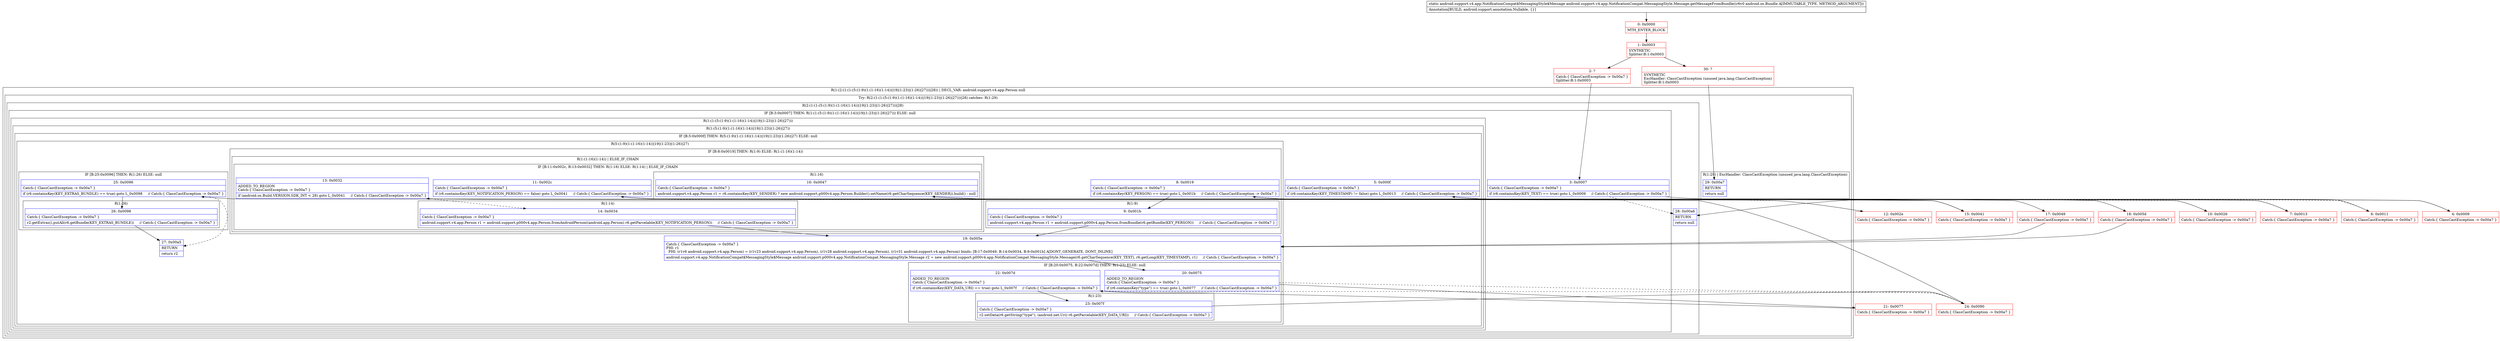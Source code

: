 digraph "CFG forandroid.support.v4.app.NotificationCompat.MessagingStyle.Message.getMessageFromBundle(Landroid\/os\/Bundle;)Landroid\/support\/v4\/app\/NotificationCompat$MessagingStyle$Message;" {
subgraph cluster_Region_1079211829 {
label = "R(1:(2:(1:(1:(5:(1:9)(1:(1:16)(1:14))|19|(1:23)|(1:26)|27)))|28)) | DECL_VAR: android.support.v4.app.Person null\l";
node [shape=record,color=blue];
subgraph cluster_TryCatchRegion_949553846 {
label = "Try: R(2:(1:(1:(5:(1:9)(1:(1:16)(1:14))|19|(1:23)|(1:26)|27)))|28) catches: R(1:29)";
node [shape=record,color=blue];
subgraph cluster_Region_1466359844 {
label = "R(2:(1:(1:(5:(1:9)(1:(1:16)(1:14))|19|(1:23)|(1:26)|27)))|28)";
node [shape=record,color=blue];
subgraph cluster_IfRegion_56287041 {
label = "IF [B:3:0x0007] THEN: R(1:(1:(5:(1:9)(1:(1:16)(1:14))|19|(1:23)|(1:26)|27))) ELSE: null";
node [shape=record,color=blue];
Node_3 [shape=record,label="{3\:\ 0x0007|Catch:\{ ClassCastException \-\> 0x00a7 \}\l|if (r6.containsKey(KEY_TEXT) == true) goto L_0x0009     \/\/ Catch:\{ ClassCastException \-\> 0x00a7 \}\l}"];
subgraph cluster_Region_1483467456 {
label = "R(1:(1:(5:(1:9)(1:(1:16)(1:14))|19|(1:23)|(1:26)|27)))";
node [shape=record,color=blue];
subgraph cluster_Region_685213633 {
label = "R(1:(5:(1:9)(1:(1:16)(1:14))|19|(1:23)|(1:26)|27))";
node [shape=record,color=blue];
subgraph cluster_IfRegion_1221604671 {
label = "IF [B:5:0x000f] THEN: R(5:(1:9)(1:(1:16)(1:14))|19|(1:23)|(1:26)|27) ELSE: null";
node [shape=record,color=blue];
Node_5 [shape=record,label="{5\:\ 0x000f|Catch:\{ ClassCastException \-\> 0x00a7 \}\l|if (r6.containsKey(KEY_TIMESTAMP) != false) goto L_0x0013     \/\/ Catch:\{ ClassCastException \-\> 0x00a7 \}\l}"];
subgraph cluster_Region_56914225 {
label = "R(5:(1:9)(1:(1:16)(1:14))|19|(1:23)|(1:26)|27)";
node [shape=record,color=blue];
subgraph cluster_IfRegion_497376179 {
label = "IF [B:8:0x0019] THEN: R(1:9) ELSE: R(1:(1:16)(1:14))";
node [shape=record,color=blue];
Node_8 [shape=record,label="{8\:\ 0x0019|Catch:\{ ClassCastException \-\> 0x00a7 \}\l|if (r6.containsKey(KEY_PERSON) == true) goto L_0x001b     \/\/ Catch:\{ ClassCastException \-\> 0x00a7 \}\l}"];
subgraph cluster_Region_1012100530 {
label = "R(1:9)";
node [shape=record,color=blue];
Node_9 [shape=record,label="{9\:\ 0x001b|Catch:\{ ClassCastException \-\> 0x00a7 \}\l|android.support.v4.app.Person r1 = android.support.p000v4.app.Person.fromBundle(r6.getBundle(KEY_PERSON))     \/\/ Catch:\{ ClassCastException \-\> 0x00a7 \}\l}"];
}
subgraph cluster_Region_438275885 {
label = "R(1:(1:16)(1:14)) | ELSE_IF_CHAIN\l";
node [shape=record,color=blue];
subgraph cluster_IfRegion_249756192 {
label = "IF [B:11:0x002c, B:13:0x0032] THEN: R(1:16) ELSE: R(1:14) | ELSE_IF_CHAIN\l";
node [shape=record,color=blue];
Node_11 [shape=record,label="{11\:\ 0x002c|Catch:\{ ClassCastException \-\> 0x00a7 \}\l|if (r6.containsKey(KEY_NOTIFICATION_PERSON) == false) goto L_0x0041     \/\/ Catch:\{ ClassCastException \-\> 0x00a7 \}\l}"];
Node_13 [shape=record,label="{13\:\ 0x0032|ADDED_TO_REGION\lCatch:\{ ClassCastException \-\> 0x00a7 \}\l|if (android.os.Build.VERSION.SDK_INT \< 28) goto L_0x0041     \/\/ Catch:\{ ClassCastException \-\> 0x00a7 \}\l}"];
subgraph cluster_Region_580396651 {
label = "R(1:16)";
node [shape=record,color=blue];
Node_16 [shape=record,label="{16\:\ 0x0047|Catch:\{ ClassCastException \-\> 0x00a7 \}\l|android.support.v4.app.Person r1 = r6.containsKey(KEY_SENDER) ? new android.support.p000v4.app.Person.Builder().setName(r6.getCharSequence(KEY_SENDER)).build() : null\l}"];
}
subgraph cluster_Region_820795445 {
label = "R(1:14)";
node [shape=record,color=blue];
Node_14 [shape=record,label="{14\:\ 0x0034|Catch:\{ ClassCastException \-\> 0x00a7 \}\l|android.support.v4.app.Person r1 = android.support.p000v4.app.Person.fromAndroidPerson((android.app.Person) r6.getParcelable(KEY_NOTIFICATION_PERSON))     \/\/ Catch:\{ ClassCastException \-\> 0x00a7 \}\l}"];
}
}
}
}
Node_19 [shape=record,label="{19\:\ 0x005e|Catch:\{ ClassCastException \-\> 0x00a7 \}\lPHI: r1 \l  PHI: (r1v6 android.support.v4.app.Person) = (r1v23 android.support.v4.app.Person), (r1v28 android.support.v4.app.Person), (r1v31 android.support.v4.app.Person) binds: [B:17:0x0049, B:14:0x0034, B:9:0x001b] A[DONT_GENERATE, DONT_INLINE]\l|android.support.v4.app.NotificationCompat$MessagingStyle$Message android.support.p000v4.app.NotificationCompat.MessagingStyle.Message r2 = new android.support.p000v4.app.NotificationCompat.MessagingStyle.Message(r6.getCharSequence(KEY_TEXT), r6.getLong(KEY_TIMESTAMP), r1)     \/\/ Catch:\{ ClassCastException \-\> 0x00a7 \}\l}"];
subgraph cluster_IfRegion_1204969230 {
label = "IF [B:20:0x0075, B:22:0x007d] THEN: R(1:23) ELSE: null";
node [shape=record,color=blue];
Node_20 [shape=record,label="{20\:\ 0x0075|ADDED_TO_REGION\lCatch:\{ ClassCastException \-\> 0x00a7 \}\l|if (r6.containsKey(\"type\") == true) goto L_0x0077     \/\/ Catch:\{ ClassCastException \-\> 0x00a7 \}\l}"];
Node_22 [shape=record,label="{22\:\ 0x007d|ADDED_TO_REGION\lCatch:\{ ClassCastException \-\> 0x00a7 \}\l|if (r6.containsKey(KEY_DATA_URI) == true) goto L_0x007f     \/\/ Catch:\{ ClassCastException \-\> 0x00a7 \}\l}"];
subgraph cluster_Region_1621926984 {
label = "R(1:23)";
node [shape=record,color=blue];
Node_23 [shape=record,label="{23\:\ 0x007f|Catch:\{ ClassCastException \-\> 0x00a7 \}\l|r2.setData(r6.getString(\"type\"), (android.net.Uri) r6.getParcelable(KEY_DATA_URI))     \/\/ Catch:\{ ClassCastException \-\> 0x00a7 \}\l}"];
}
}
subgraph cluster_IfRegion_1889401988 {
label = "IF [B:25:0x0096] THEN: R(1:26) ELSE: null";
node [shape=record,color=blue];
Node_25 [shape=record,label="{25\:\ 0x0096|Catch:\{ ClassCastException \-\> 0x00a7 \}\l|if (r6.containsKey(KEY_EXTRAS_BUNDLE) == true) goto L_0x0098     \/\/ Catch:\{ ClassCastException \-\> 0x00a7 \}\l}"];
subgraph cluster_Region_852719000 {
label = "R(1:26)";
node [shape=record,color=blue];
Node_26 [shape=record,label="{26\:\ 0x0098|Catch:\{ ClassCastException \-\> 0x00a7 \}\l|r2.getExtras().putAll(r6.getBundle(KEY_EXTRAS_BUNDLE))     \/\/ Catch:\{ ClassCastException \-\> 0x00a7 \}\l}"];
}
}
Node_27 [shape=record,label="{27\:\ 0x00a5|RETURN\l|return r2\l}"];
}
}
}
}
}
Node_28 [shape=record,label="{28\:\ 0x00a6|RETURN\l|return null\l}"];
}
subgraph cluster_Region_379413341 {
label = "R(1:29) | ExcHandler: ClassCastException (unused java.lang.ClassCastException)\l";
node [shape=record,color=blue];
Node_29 [shape=record,label="{29\:\ 0x00a7|RETURN\l|return null\l}"];
}
}
}
subgraph cluster_Region_379413341 {
label = "R(1:29) | ExcHandler: ClassCastException (unused java.lang.ClassCastException)\l";
node [shape=record,color=blue];
Node_29 [shape=record,label="{29\:\ 0x00a7|RETURN\l|return null\l}"];
}
Node_0 [shape=record,color=red,label="{0\:\ 0x0000|MTH_ENTER_BLOCK\l}"];
Node_1 [shape=record,color=red,label="{1\:\ 0x0003|SYNTHETIC\lSplitter:B:1:0x0003\l}"];
Node_2 [shape=record,color=red,label="{2\:\ ?|Catch:\{ ClassCastException \-\> 0x00a7 \}\lSplitter:B:1:0x0003\l}"];
Node_4 [shape=record,color=red,label="{4\:\ 0x0009|Catch:\{ ClassCastException \-\> 0x00a7 \}\l}"];
Node_6 [shape=record,color=red,label="{6\:\ 0x0011|Catch:\{ ClassCastException \-\> 0x00a7 \}\l}"];
Node_7 [shape=record,color=red,label="{7\:\ 0x0013|Catch:\{ ClassCastException \-\> 0x00a7 \}\l}"];
Node_10 [shape=record,color=red,label="{10\:\ 0x0026|Catch:\{ ClassCastException \-\> 0x00a7 \}\l}"];
Node_12 [shape=record,color=red,label="{12\:\ 0x002e|Catch:\{ ClassCastException \-\> 0x00a7 \}\l}"];
Node_15 [shape=record,color=red,label="{15\:\ 0x0041|Catch:\{ ClassCastException \-\> 0x00a7 \}\l}"];
Node_17 [shape=record,color=red,label="{17\:\ 0x0049|Catch:\{ ClassCastException \-\> 0x00a7 \}\l}"];
Node_18 [shape=record,color=red,label="{18\:\ 0x005d|Catch:\{ ClassCastException \-\> 0x00a7 \}\l}"];
Node_21 [shape=record,color=red,label="{21\:\ 0x0077|Catch:\{ ClassCastException \-\> 0x00a7 \}\l}"];
Node_24 [shape=record,color=red,label="{24\:\ 0x0090|Catch:\{ ClassCastException \-\> 0x00a7 \}\l}"];
Node_30 [shape=record,color=red,label="{30\:\ ?|SYNTHETIC\lExcHandler: ClassCastException (unused java.lang.ClassCastException)\lSplitter:B:1:0x0003\l}"];
MethodNode[shape=record,label="{static android.support.v4.app.NotificationCompat$MessagingStyle$Message android.support.v4.app.NotificationCompat.MessagingStyle.Message.getMessageFromBundle((r6v0 android.os.Bundle A[IMMUTABLE_TYPE, METHOD_ARGUMENT]))  | Annotation[BUILD, android.support.annotation.Nullable, \{\}]\l}"];
MethodNode -> Node_0;
Node_3 -> Node_4;
Node_3 -> Node_28[style=dashed];
Node_5 -> Node_6[style=dashed];
Node_5 -> Node_7;
Node_8 -> Node_9;
Node_8 -> Node_10[style=dashed];
Node_9 -> Node_19;
Node_11 -> Node_12[style=dashed];
Node_11 -> Node_15;
Node_13 -> Node_14[style=dashed];
Node_13 -> Node_15;
Node_16 -> Node_17;
Node_16 -> Node_18;
Node_14 -> Node_19;
Node_19 -> Node_20;
Node_20 -> Node_21;
Node_20 -> Node_24[style=dashed];
Node_22 -> Node_23;
Node_22 -> Node_24[style=dashed];
Node_23 -> Node_24;
Node_25 -> Node_26;
Node_25 -> Node_27[style=dashed];
Node_26 -> Node_27;
Node_0 -> Node_1;
Node_1 -> Node_2;
Node_1 -> Node_30;
Node_2 -> Node_3;
Node_4 -> Node_5;
Node_6 -> Node_28;
Node_7 -> Node_8;
Node_10 -> Node_11;
Node_12 -> Node_13;
Node_15 -> Node_16;
Node_17 -> Node_19;
Node_18 -> Node_19;
Node_21 -> Node_22;
Node_24 -> Node_25;
Node_30 -> Node_29;
}

